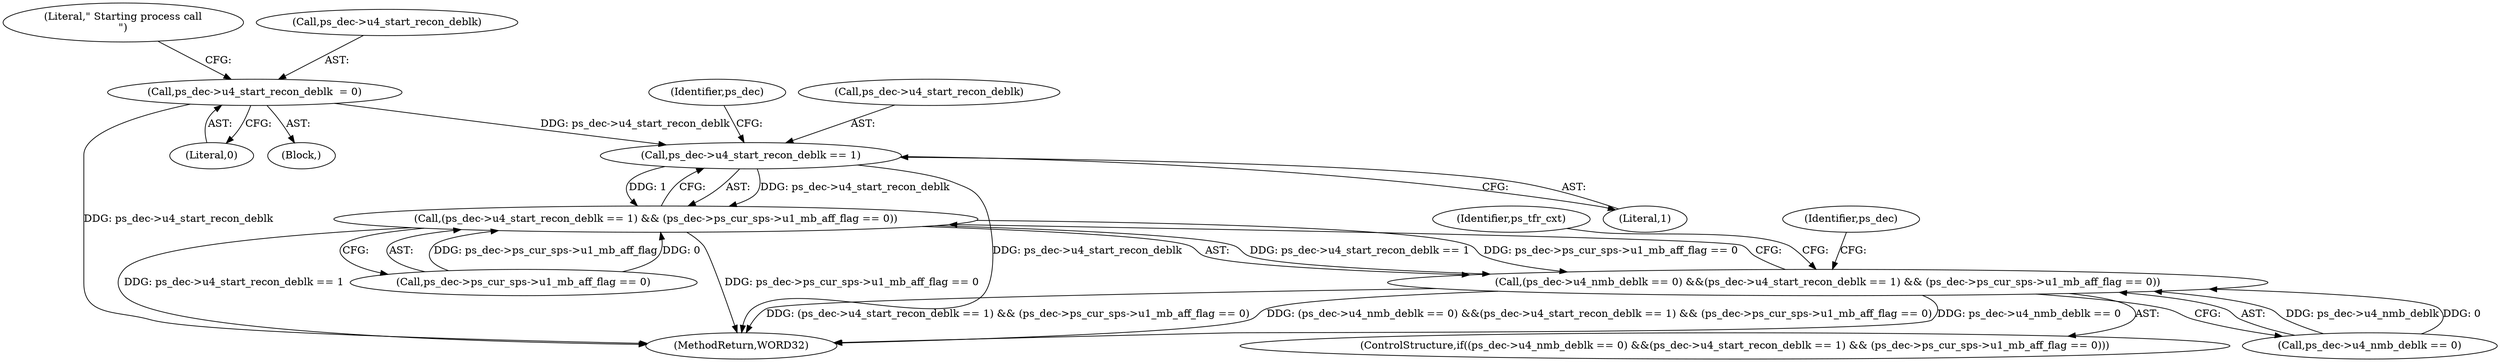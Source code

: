 digraph "0_Android_a78887bcffbc2995cf9ed72e0697acf560875e9e@pointer" {
"1001601" [label="(Call,ps_dec->u4_start_recon_deblk == 1)"];
"1000958" [label="(Call,ps_dec->u4_start_recon_deblk  = 0)"];
"1001600" [label="(Call,(ps_dec->u4_start_recon_deblk == 1) && (ps_dec->ps_cur_sps->u1_mb_aff_flag == 0))"];
"1001594" [label="(Call,(ps_dec->u4_nmb_deblk == 0) &&(ps_dec->u4_start_recon_deblk == 1) && (ps_dec->ps_cur_sps->u1_mb_aff_flag == 0))"];
"1000151" [label="(Block,)"];
"1001609" [label="(Identifier,ps_dec)"];
"1002129" [label="(MethodReturn,WORD32)"];
"1001606" [label="(Call,ps_dec->ps_cur_sps->u1_mb_aff_flag == 0)"];
"1000964" [label="(Literal,\" Starting process call\n\")"];
"1001600" [label="(Call,(ps_dec->u4_start_recon_deblk == 1) && (ps_dec->ps_cur_sps->u1_mb_aff_flag == 0))"];
"1001601" [label="(Call,ps_dec->u4_start_recon_deblk == 1)"];
"1001605" [label="(Literal,1)"];
"1001602" [label="(Call,ps_dec->u4_start_recon_deblk)"];
"1000962" [label="(Literal,0)"];
"1001593" [label="(ControlStructure,if((ps_dec->u4_nmb_deblk == 0) &&(ps_dec->u4_start_recon_deblk == 1) && (ps_dec->ps_cur_sps->u1_mb_aff_flag == 0)))"];
"1001619" [label="(Identifier,ps_tfr_cxt)"];
"1001682" [label="(Identifier,ps_dec)"];
"1001595" [label="(Call,ps_dec->u4_nmb_deblk == 0)"];
"1001594" [label="(Call,(ps_dec->u4_nmb_deblk == 0) &&(ps_dec->u4_start_recon_deblk == 1) && (ps_dec->ps_cur_sps->u1_mb_aff_flag == 0))"];
"1000958" [label="(Call,ps_dec->u4_start_recon_deblk  = 0)"];
"1000959" [label="(Call,ps_dec->u4_start_recon_deblk)"];
"1001601" -> "1001600"  [label="AST: "];
"1001601" -> "1001605"  [label="CFG: "];
"1001602" -> "1001601"  [label="AST: "];
"1001605" -> "1001601"  [label="AST: "];
"1001609" -> "1001601"  [label="CFG: "];
"1001600" -> "1001601"  [label="CFG: "];
"1001601" -> "1002129"  [label="DDG: ps_dec->u4_start_recon_deblk"];
"1001601" -> "1001600"  [label="DDG: ps_dec->u4_start_recon_deblk"];
"1001601" -> "1001600"  [label="DDG: 1"];
"1000958" -> "1001601"  [label="DDG: ps_dec->u4_start_recon_deblk"];
"1000958" -> "1000151"  [label="AST: "];
"1000958" -> "1000962"  [label="CFG: "];
"1000959" -> "1000958"  [label="AST: "];
"1000962" -> "1000958"  [label="AST: "];
"1000964" -> "1000958"  [label="CFG: "];
"1000958" -> "1002129"  [label="DDG: ps_dec->u4_start_recon_deblk"];
"1001600" -> "1001594"  [label="AST: "];
"1001600" -> "1001606"  [label="CFG: "];
"1001606" -> "1001600"  [label="AST: "];
"1001594" -> "1001600"  [label="CFG: "];
"1001600" -> "1002129"  [label="DDG: ps_dec->ps_cur_sps->u1_mb_aff_flag == 0"];
"1001600" -> "1002129"  [label="DDG: ps_dec->u4_start_recon_deblk == 1"];
"1001600" -> "1001594"  [label="DDG: ps_dec->u4_start_recon_deblk == 1"];
"1001600" -> "1001594"  [label="DDG: ps_dec->ps_cur_sps->u1_mb_aff_flag == 0"];
"1001606" -> "1001600"  [label="DDG: ps_dec->ps_cur_sps->u1_mb_aff_flag"];
"1001606" -> "1001600"  [label="DDG: 0"];
"1001594" -> "1001593"  [label="AST: "];
"1001594" -> "1001595"  [label="CFG: "];
"1001595" -> "1001594"  [label="AST: "];
"1001619" -> "1001594"  [label="CFG: "];
"1001682" -> "1001594"  [label="CFG: "];
"1001594" -> "1002129"  [label="DDG: (ps_dec->u4_start_recon_deblk == 1) && (ps_dec->ps_cur_sps->u1_mb_aff_flag == 0)"];
"1001594" -> "1002129"  [label="DDG: (ps_dec->u4_nmb_deblk == 0) &&(ps_dec->u4_start_recon_deblk == 1) && (ps_dec->ps_cur_sps->u1_mb_aff_flag == 0)"];
"1001594" -> "1002129"  [label="DDG: ps_dec->u4_nmb_deblk == 0"];
"1001595" -> "1001594"  [label="DDG: ps_dec->u4_nmb_deblk"];
"1001595" -> "1001594"  [label="DDG: 0"];
}
